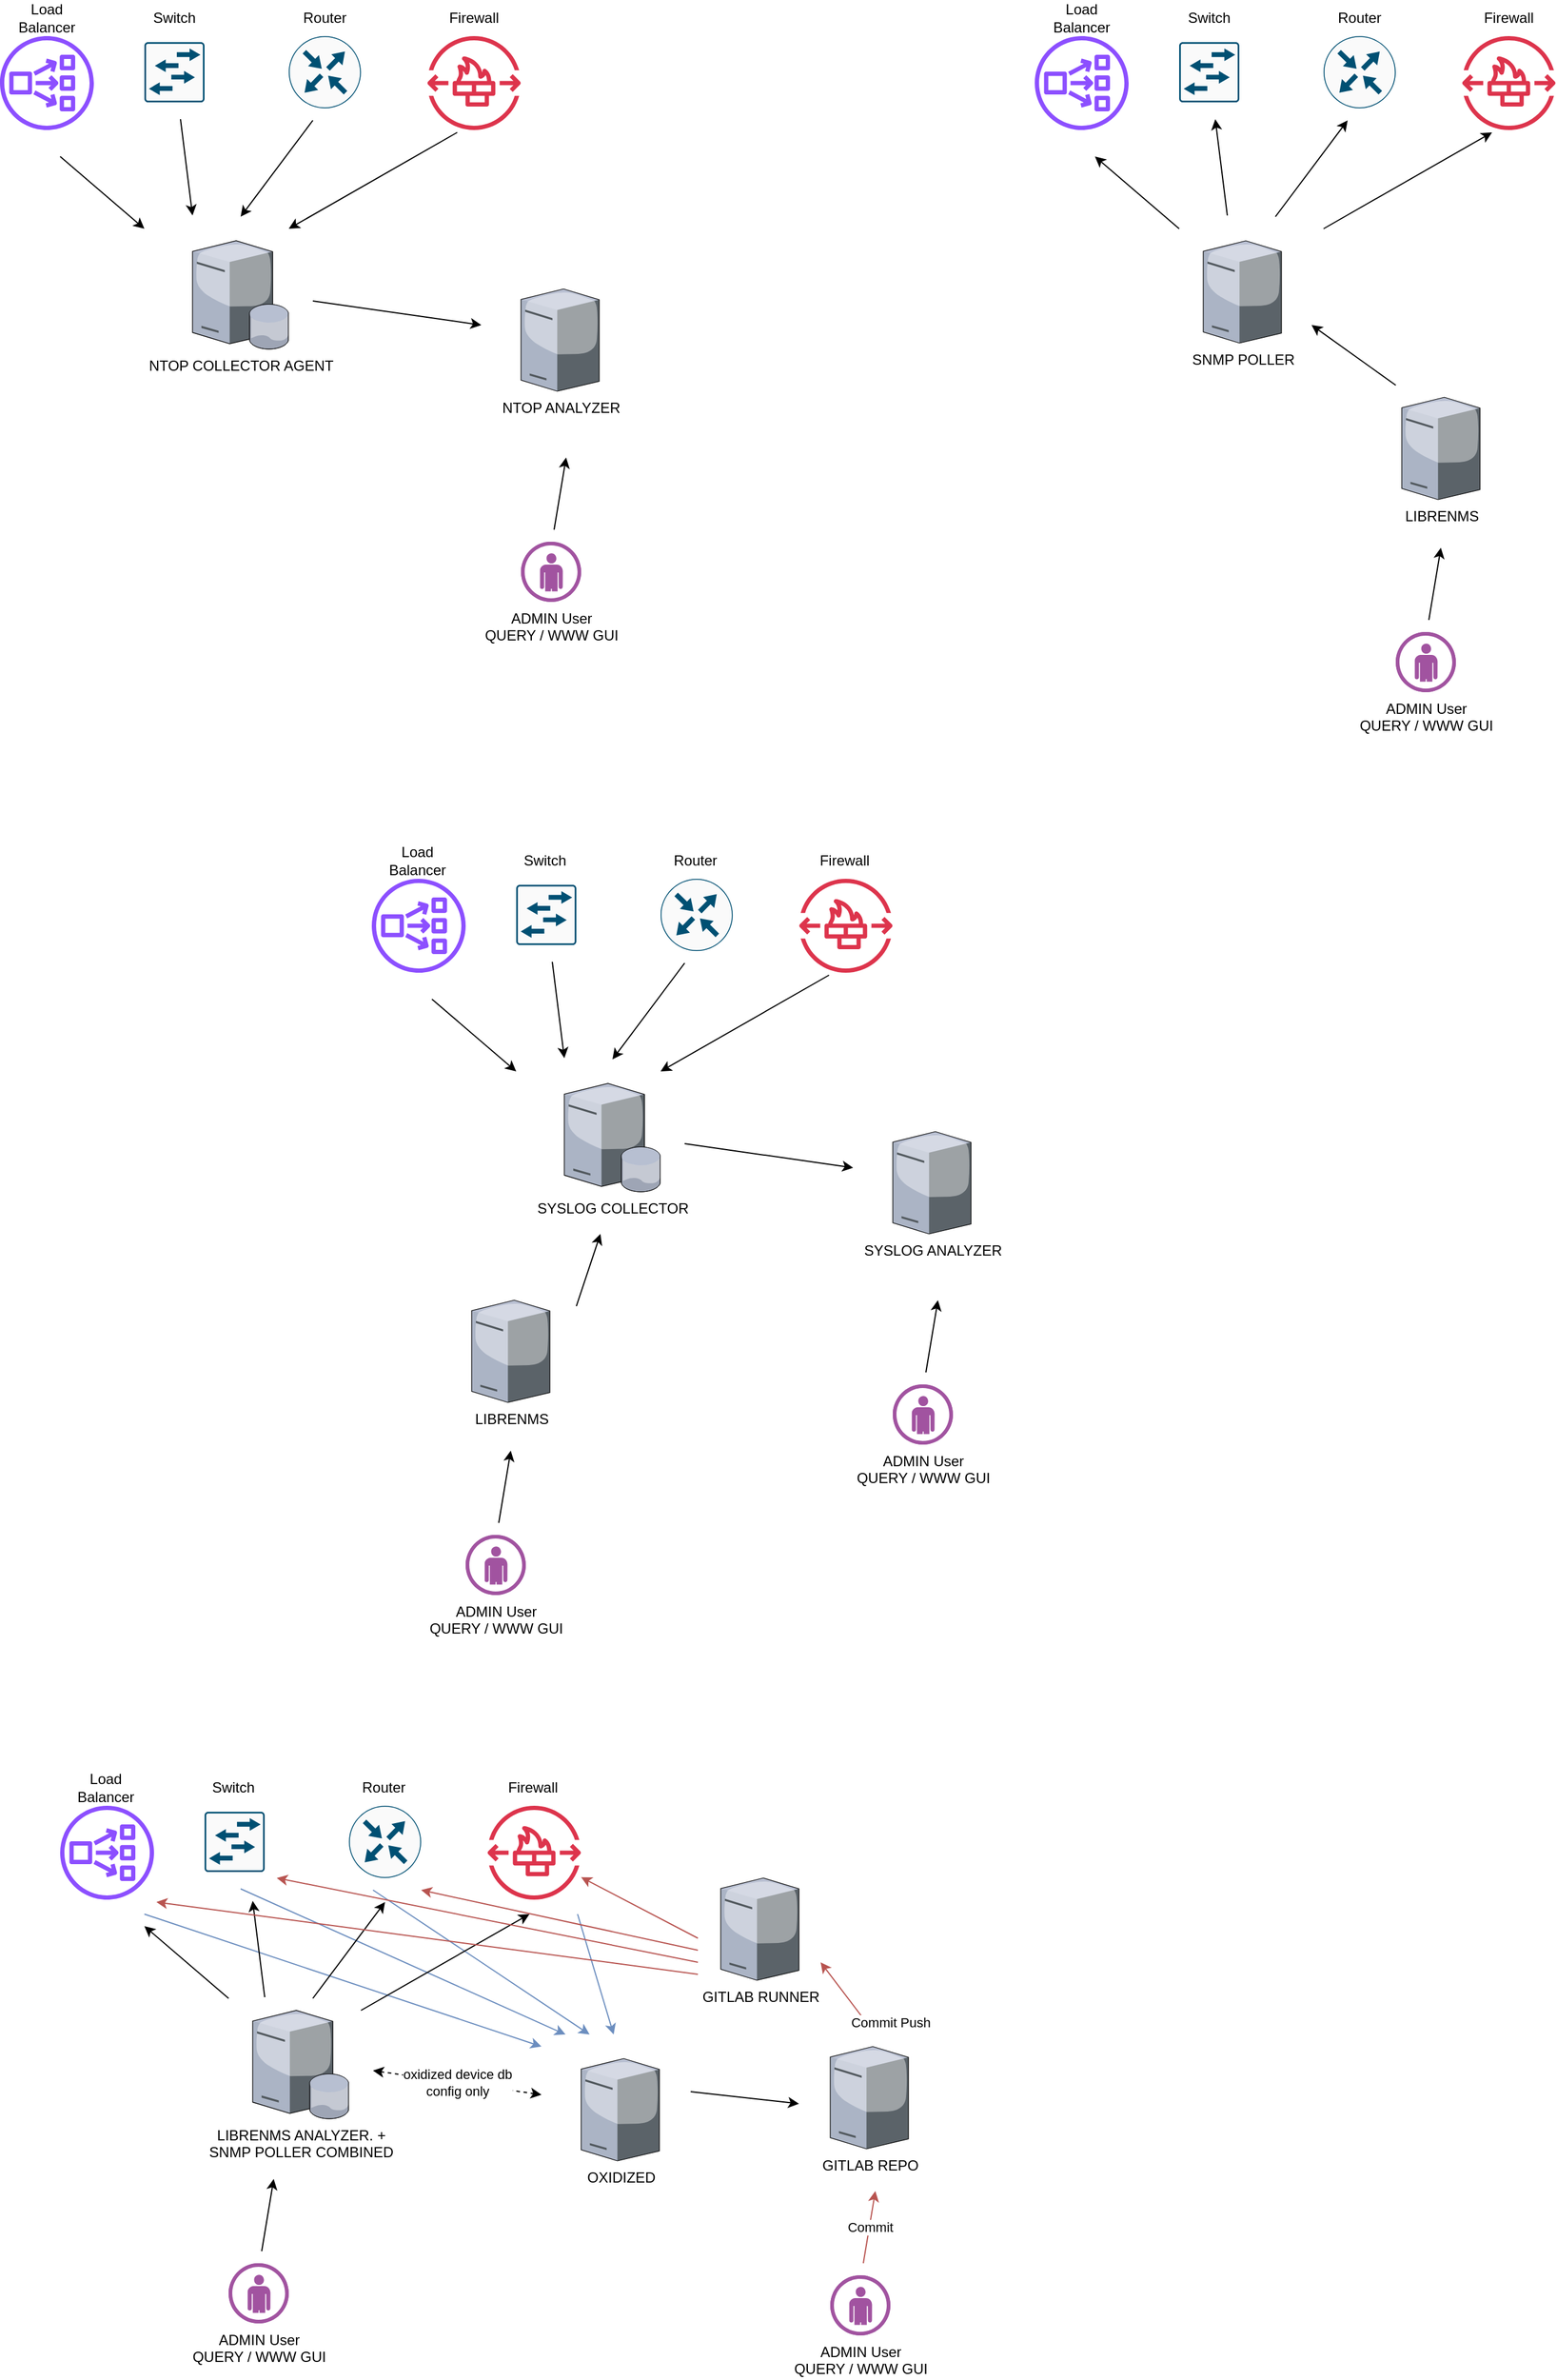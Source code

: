 <mxfile version="24.7.7">
  <diagram name="Page-1" id="_V2bO0F7OnK-SJOKBo3x">
    <mxGraphModel dx="1173" dy="720" grid="1" gridSize="10" guides="1" tooltips="1" connect="1" arrows="1" fold="1" page="1" pageScale="1" pageWidth="827" pageHeight="1169" math="0" shadow="0">
      <root>
        <mxCell id="0" />
        <mxCell id="1" parent="0" />
        <mxCell id="segtIak57o8qCh7-l5b0-4" value="NTOP COLLECTOR AGENT" style="verticalLabelPosition=bottom;sketch=0;aspect=fixed;html=1;verticalAlign=top;strokeColor=none;align=center;outlineConnect=0;shape=mxgraph.citrix.database_server;" vertex="1" parent="1">
          <mxGeometry x="180" y="270" width="80" height="90" as="geometry" />
        </mxCell>
        <mxCell id="segtIak57o8qCh7-l5b0-5" value="NTOP ANALYZER" style="verticalLabelPosition=bottom;sketch=0;aspect=fixed;html=1;verticalAlign=top;strokeColor=none;align=center;outlineConnect=0;shape=mxgraph.citrix.tower_server;" vertex="1" parent="1">
          <mxGeometry x="453" y="310" width="65" height="85" as="geometry" />
        </mxCell>
        <mxCell id="segtIak57o8qCh7-l5b0-6" value="" style="sketch=0;points=[[0.015,0.015,0],[0.985,0.015,0],[0.985,0.985,0],[0.015,0.985,0],[0.25,0,0],[0.5,0,0],[0.75,0,0],[1,0.25,0],[1,0.5,0],[1,0.75,0],[0.75,1,0],[0.5,1,0],[0.25,1,0],[0,0.75,0],[0,0.5,0],[0,0.25,0]];verticalLabelPosition=bottom;html=1;verticalAlign=top;aspect=fixed;align=center;pointerEvents=1;shape=mxgraph.cisco19.rect;prIcon=l2_switch;fillColor=#FAFAFA;strokeColor=#005073;" vertex="1" parent="1">
          <mxGeometry x="140" y="105" width="50" height="50" as="geometry" />
        </mxCell>
        <mxCell id="segtIak57o8qCh7-l5b0-7" value="" style="sketch=0;points=[[0.5,0,0],[1,0.5,0],[0.5,1,0],[0,0.5,0],[0.145,0.145,0],[0.856,0.145,0],[0.855,0.856,0],[0.145,0.855,0]];verticalLabelPosition=bottom;html=1;verticalAlign=top;aspect=fixed;align=center;pointerEvents=1;shape=mxgraph.cisco19.rect;prIcon=router;fillColor=#FAFAFA;strokeColor=#005073;" vertex="1" parent="1">
          <mxGeometry x="260" y="100" width="60" height="60" as="geometry" />
        </mxCell>
        <mxCell id="segtIak57o8qCh7-l5b0-8" value="" style="sketch=0;outlineConnect=0;fontColor=#232F3E;gradientColor=none;fillColor=#DD344C;strokeColor=none;dashed=0;verticalLabelPosition=bottom;verticalAlign=top;align=center;html=1;fontSize=12;fontStyle=0;aspect=fixed;pointerEvents=1;shape=mxgraph.aws4.network_firewall_endpoints;" vertex="1" parent="1">
          <mxGeometry x="375" y="100" width="78" height="78" as="geometry" />
        </mxCell>
        <mxCell id="segtIak57o8qCh7-l5b0-9" value="" style="endArrow=classic;html=1;rounded=0;" edge="1" parent="1">
          <mxGeometry width="50" height="50" relative="1" as="geometry">
            <mxPoint x="170" y="169" as="sourcePoint" />
            <mxPoint x="180" y="249" as="targetPoint" />
          </mxGeometry>
        </mxCell>
        <mxCell id="segtIak57o8qCh7-l5b0-10" value="" style="endArrow=classic;html=1;rounded=0;" edge="1" parent="1">
          <mxGeometry width="50" height="50" relative="1" as="geometry">
            <mxPoint x="280" y="170" as="sourcePoint" />
            <mxPoint x="220" y="250" as="targetPoint" />
          </mxGeometry>
        </mxCell>
        <mxCell id="segtIak57o8qCh7-l5b0-11" value="" style="endArrow=classic;html=1;rounded=0;" edge="1" parent="1">
          <mxGeometry width="50" height="50" relative="1" as="geometry">
            <mxPoint x="400" y="180" as="sourcePoint" />
            <mxPoint x="260" y="260" as="targetPoint" />
          </mxGeometry>
        </mxCell>
        <mxCell id="segtIak57o8qCh7-l5b0-12" value="Switch" style="text;html=1;align=center;verticalAlign=middle;whiteSpace=wrap;rounded=0;" vertex="1" parent="1">
          <mxGeometry x="135" y="70" width="60" height="30" as="geometry" />
        </mxCell>
        <mxCell id="segtIak57o8qCh7-l5b0-13" value="Router" style="text;html=1;align=center;verticalAlign=middle;whiteSpace=wrap;rounded=0;" vertex="1" parent="1">
          <mxGeometry x="260" y="70" width="60" height="30" as="geometry" />
        </mxCell>
        <mxCell id="segtIak57o8qCh7-l5b0-14" value="Firewall" style="text;html=1;align=center;verticalAlign=middle;whiteSpace=wrap;rounded=0;" vertex="1" parent="1">
          <mxGeometry x="384" y="70" width="60" height="30" as="geometry" />
        </mxCell>
        <mxCell id="segtIak57o8qCh7-l5b0-15" value="" style="sketch=0;outlineConnect=0;fontColor=#232F3E;gradientColor=none;fillColor=#8C4FFF;strokeColor=none;dashed=0;verticalLabelPosition=bottom;verticalAlign=top;align=center;html=1;fontSize=12;fontStyle=0;aspect=fixed;pointerEvents=1;shape=mxgraph.aws4.network_load_balancer;" vertex="1" parent="1">
          <mxGeometry x="20" y="100" width="78" height="78" as="geometry" />
        </mxCell>
        <mxCell id="segtIak57o8qCh7-l5b0-16" value="Load Balancer" style="text;html=1;align=center;verticalAlign=middle;whiteSpace=wrap;rounded=0;" vertex="1" parent="1">
          <mxGeometry x="29" y="70" width="60" height="30" as="geometry" />
        </mxCell>
        <mxCell id="segtIak57o8qCh7-l5b0-17" value="" style="endArrow=classic;html=1;rounded=0;" edge="1" parent="1">
          <mxGeometry width="50" height="50" relative="1" as="geometry">
            <mxPoint x="70" y="200" as="sourcePoint" />
            <mxPoint x="140" y="260" as="targetPoint" />
          </mxGeometry>
        </mxCell>
        <mxCell id="segtIak57o8qCh7-l5b0-18" value="" style="endArrow=classic;html=1;rounded=0;" edge="1" parent="1">
          <mxGeometry width="50" height="50" relative="1" as="geometry">
            <mxPoint x="280" y="320" as="sourcePoint" />
            <mxPoint x="420" y="340" as="targetPoint" />
          </mxGeometry>
        </mxCell>
        <mxCell id="segtIak57o8qCh7-l5b0-19" value="ADMIN User&lt;br&gt;QUERY / WWW GUI" style="verticalLabelPosition=bottom;sketch=0;html=1;fillColor=#A153A0;strokeColor=#ffffff;verticalAlign=top;align=center;points=[[0,0.5,0],[0.125,0.25,0],[0.25,0,0],[0.5,0,0],[0.75,0,0],[0.875,0.25,0],[1,0.5,0],[0.875,0.75,0],[0.75,1,0],[0.5,1,0],[0.125,0.75,0]];pointerEvents=1;shape=mxgraph.cisco_safe.compositeIcon;bgIcon=ellipse;resIcon=mxgraph.cisco_safe.design.user;" vertex="1" parent="1">
          <mxGeometry x="453" y="520" width="50" height="50" as="geometry" />
        </mxCell>
        <mxCell id="segtIak57o8qCh7-l5b0-20" value="" style="endArrow=classic;html=1;rounded=0;" edge="1" parent="1">
          <mxGeometry width="50" height="50" relative="1" as="geometry">
            <mxPoint x="480.5" y="510" as="sourcePoint" />
            <mxPoint x="490.5" y="450" as="targetPoint" />
          </mxGeometry>
        </mxCell>
        <mxCell id="segtIak57o8qCh7-l5b0-21" value="LIBRENMS" style="verticalLabelPosition=bottom;sketch=0;aspect=fixed;html=1;verticalAlign=top;strokeColor=none;align=center;outlineConnect=0;shape=mxgraph.citrix.tower_server;" vertex="1" parent="1">
          <mxGeometry x="412" y="1150" width="65" height="85" as="geometry" />
        </mxCell>
        <mxCell id="segtIak57o8qCh7-l5b0-22" value="ADMIN User&lt;br&gt;QUERY / WWW GUI" style="verticalLabelPosition=bottom;sketch=0;html=1;fillColor=#A153A0;strokeColor=#ffffff;verticalAlign=top;align=center;points=[[0,0.5,0],[0.125,0.25,0],[0.25,0,0],[0.5,0,0],[0.75,0,0],[0.875,0.25,0],[1,0.5,0],[0.875,0.75,0],[0.75,1,0],[0.5,1,0],[0.125,0.75,0]];pointerEvents=1;shape=mxgraph.cisco_safe.compositeIcon;bgIcon=ellipse;resIcon=mxgraph.cisco_safe.design.user;" vertex="1" parent="1">
          <mxGeometry x="407" y="1345" width="50" height="50" as="geometry" />
        </mxCell>
        <mxCell id="segtIak57o8qCh7-l5b0-23" value="" style="endArrow=classic;html=1;rounded=0;" edge="1" parent="1">
          <mxGeometry width="50" height="50" relative="1" as="geometry">
            <mxPoint x="434.5" y="1335" as="sourcePoint" />
            <mxPoint x="444.5" y="1275" as="targetPoint" />
          </mxGeometry>
        </mxCell>
        <mxCell id="segtIak57o8qCh7-l5b0-24" value="" style="endArrow=classic;html=1;rounded=0;" edge="1" parent="1">
          <mxGeometry width="50" height="50" relative="1" as="geometry">
            <mxPoint x="499" y="1155" as="sourcePoint" />
            <mxPoint x="519" y="1095" as="targetPoint" />
          </mxGeometry>
        </mxCell>
        <mxCell id="segtIak57o8qCh7-l5b0-28" value="SYSLOG COLLECTOR" style="verticalLabelPosition=bottom;sketch=0;aspect=fixed;html=1;verticalAlign=top;strokeColor=none;align=center;outlineConnect=0;shape=mxgraph.citrix.database_server;" vertex="1" parent="1">
          <mxGeometry x="489" y="970" width="80" height="90" as="geometry" />
        </mxCell>
        <mxCell id="segtIak57o8qCh7-l5b0-29" value="SYSLOG ANALYZER" style="verticalLabelPosition=bottom;sketch=0;aspect=fixed;html=1;verticalAlign=top;strokeColor=none;align=center;outlineConnect=0;shape=mxgraph.citrix.tower_server;" vertex="1" parent="1">
          <mxGeometry x="762" y="1010" width="65" height="85" as="geometry" />
        </mxCell>
        <mxCell id="segtIak57o8qCh7-l5b0-30" value="" style="sketch=0;points=[[0.015,0.015,0],[0.985,0.015,0],[0.985,0.985,0],[0.015,0.985,0],[0.25,0,0],[0.5,0,0],[0.75,0,0],[1,0.25,0],[1,0.5,0],[1,0.75,0],[0.75,1,0],[0.5,1,0],[0.25,1,0],[0,0.75,0],[0,0.5,0],[0,0.25,0]];verticalLabelPosition=bottom;html=1;verticalAlign=top;aspect=fixed;align=center;pointerEvents=1;shape=mxgraph.cisco19.rect;prIcon=l2_switch;fillColor=#FAFAFA;strokeColor=#005073;" vertex="1" parent="1">
          <mxGeometry x="449" y="805" width="50" height="50" as="geometry" />
        </mxCell>
        <mxCell id="segtIak57o8qCh7-l5b0-31" value="" style="sketch=0;points=[[0.5,0,0],[1,0.5,0],[0.5,1,0],[0,0.5,0],[0.145,0.145,0],[0.856,0.145,0],[0.855,0.856,0],[0.145,0.855,0]];verticalLabelPosition=bottom;html=1;verticalAlign=top;aspect=fixed;align=center;pointerEvents=1;shape=mxgraph.cisco19.rect;prIcon=router;fillColor=#FAFAFA;strokeColor=#005073;" vertex="1" parent="1">
          <mxGeometry x="569" y="800" width="60" height="60" as="geometry" />
        </mxCell>
        <mxCell id="segtIak57o8qCh7-l5b0-32" value="" style="sketch=0;outlineConnect=0;fontColor=#232F3E;gradientColor=none;fillColor=#DD344C;strokeColor=none;dashed=0;verticalLabelPosition=bottom;verticalAlign=top;align=center;html=1;fontSize=12;fontStyle=0;aspect=fixed;pointerEvents=1;shape=mxgraph.aws4.network_firewall_endpoints;" vertex="1" parent="1">
          <mxGeometry x="684" y="800" width="78" height="78" as="geometry" />
        </mxCell>
        <mxCell id="segtIak57o8qCh7-l5b0-33" value="" style="endArrow=classic;html=1;rounded=0;" edge="1" parent="1">
          <mxGeometry width="50" height="50" relative="1" as="geometry">
            <mxPoint x="479" y="869" as="sourcePoint" />
            <mxPoint x="489" y="949" as="targetPoint" />
          </mxGeometry>
        </mxCell>
        <mxCell id="segtIak57o8qCh7-l5b0-34" value="" style="endArrow=classic;html=1;rounded=0;" edge="1" parent="1">
          <mxGeometry width="50" height="50" relative="1" as="geometry">
            <mxPoint x="589" y="870" as="sourcePoint" />
            <mxPoint x="529" y="950" as="targetPoint" />
          </mxGeometry>
        </mxCell>
        <mxCell id="segtIak57o8qCh7-l5b0-35" value="" style="endArrow=classic;html=1;rounded=0;" edge="1" parent="1">
          <mxGeometry width="50" height="50" relative="1" as="geometry">
            <mxPoint x="709" y="880" as="sourcePoint" />
            <mxPoint x="569" y="960" as="targetPoint" />
          </mxGeometry>
        </mxCell>
        <mxCell id="segtIak57o8qCh7-l5b0-36" value="Switch" style="text;html=1;align=center;verticalAlign=middle;whiteSpace=wrap;rounded=0;" vertex="1" parent="1">
          <mxGeometry x="443" y="770" width="60" height="30" as="geometry" />
        </mxCell>
        <mxCell id="segtIak57o8qCh7-l5b0-37" value="Router" style="text;html=1;align=center;verticalAlign=middle;whiteSpace=wrap;rounded=0;" vertex="1" parent="1">
          <mxGeometry x="568" y="770" width="60" height="30" as="geometry" />
        </mxCell>
        <mxCell id="segtIak57o8qCh7-l5b0-38" value="Firewall" style="text;html=1;align=center;verticalAlign=middle;whiteSpace=wrap;rounded=0;" vertex="1" parent="1">
          <mxGeometry x="692" y="770" width="60" height="30" as="geometry" />
        </mxCell>
        <mxCell id="segtIak57o8qCh7-l5b0-39" value="" style="sketch=0;outlineConnect=0;fontColor=#232F3E;gradientColor=none;fillColor=#8C4FFF;strokeColor=none;dashed=0;verticalLabelPosition=bottom;verticalAlign=top;align=center;html=1;fontSize=12;fontStyle=0;aspect=fixed;pointerEvents=1;shape=mxgraph.aws4.network_load_balancer;" vertex="1" parent="1">
          <mxGeometry x="329" y="800" width="78" height="78" as="geometry" />
        </mxCell>
        <mxCell id="segtIak57o8qCh7-l5b0-40" value="Load Balancer" style="text;html=1;align=center;verticalAlign=middle;whiteSpace=wrap;rounded=0;" vertex="1" parent="1">
          <mxGeometry x="337" y="770" width="60" height="30" as="geometry" />
        </mxCell>
        <mxCell id="segtIak57o8qCh7-l5b0-41" value="" style="endArrow=classic;html=1;rounded=0;" edge="1" parent="1">
          <mxGeometry width="50" height="50" relative="1" as="geometry">
            <mxPoint x="379" y="900" as="sourcePoint" />
            <mxPoint x="449" y="960" as="targetPoint" />
          </mxGeometry>
        </mxCell>
        <mxCell id="segtIak57o8qCh7-l5b0-42" value="" style="endArrow=classic;html=1;rounded=0;" edge="1" parent="1">
          <mxGeometry width="50" height="50" relative="1" as="geometry">
            <mxPoint x="589" y="1020" as="sourcePoint" />
            <mxPoint x="729" y="1040" as="targetPoint" />
          </mxGeometry>
        </mxCell>
        <mxCell id="segtIak57o8qCh7-l5b0-43" value="ADMIN User&lt;br&gt;QUERY / WWW GUI" style="verticalLabelPosition=bottom;sketch=0;html=1;fillColor=#A153A0;strokeColor=#ffffff;verticalAlign=top;align=center;points=[[0,0.5,0],[0.125,0.25,0],[0.25,0,0],[0.5,0,0],[0.75,0,0],[0.875,0.25,0],[1,0.5,0],[0.875,0.75,0],[0.75,1,0],[0.5,1,0],[0.125,0.75,0]];pointerEvents=1;shape=mxgraph.cisco_safe.compositeIcon;bgIcon=ellipse;resIcon=mxgraph.cisco_safe.design.user;" vertex="1" parent="1">
          <mxGeometry x="762" y="1220" width="50" height="50" as="geometry" />
        </mxCell>
        <mxCell id="segtIak57o8qCh7-l5b0-44" value="" style="endArrow=classic;html=1;rounded=0;" edge="1" parent="1">
          <mxGeometry width="50" height="50" relative="1" as="geometry">
            <mxPoint x="789.5" y="1210" as="sourcePoint" />
            <mxPoint x="799.5" y="1150" as="targetPoint" />
          </mxGeometry>
        </mxCell>
        <mxCell id="segtIak57o8qCh7-l5b0-45" value="" style="sketch=0;points=[[0.015,0.015,0],[0.985,0.015,0],[0.985,0.985,0],[0.015,0.985,0],[0.25,0,0],[0.5,0,0],[0.75,0,0],[1,0.25,0],[1,0.5,0],[1,0.75,0],[0.75,1,0],[0.5,1,0],[0.25,1,0],[0,0.75,0],[0,0.5,0],[0,0.25,0]];verticalLabelPosition=bottom;html=1;verticalAlign=top;aspect=fixed;align=center;pointerEvents=1;shape=mxgraph.cisco19.rect;prIcon=l2_switch;fillColor=#FAFAFA;strokeColor=#005073;" vertex="1" parent="1">
          <mxGeometry x="1000" y="105" width="50" height="50" as="geometry" />
        </mxCell>
        <mxCell id="segtIak57o8qCh7-l5b0-46" value="" style="sketch=0;points=[[0.5,0,0],[1,0.5,0],[0.5,1,0],[0,0.5,0],[0.145,0.145,0],[0.856,0.145,0],[0.855,0.856,0],[0.145,0.855,0]];verticalLabelPosition=bottom;html=1;verticalAlign=top;aspect=fixed;align=center;pointerEvents=1;shape=mxgraph.cisco19.rect;prIcon=router;fillColor=#FAFAFA;strokeColor=#005073;" vertex="1" parent="1">
          <mxGeometry x="1120" y="100" width="60" height="60" as="geometry" />
        </mxCell>
        <mxCell id="segtIak57o8qCh7-l5b0-47" value="" style="sketch=0;outlineConnect=0;fontColor=#232F3E;gradientColor=none;fillColor=#DD344C;strokeColor=none;dashed=0;verticalLabelPosition=bottom;verticalAlign=top;align=center;html=1;fontSize=12;fontStyle=0;aspect=fixed;pointerEvents=1;shape=mxgraph.aws4.network_firewall_endpoints;" vertex="1" parent="1">
          <mxGeometry x="1235" y="100" width="78" height="78" as="geometry" />
        </mxCell>
        <mxCell id="segtIak57o8qCh7-l5b0-48" value="" style="endArrow=classic;html=1;rounded=0;" edge="1" parent="1">
          <mxGeometry width="50" height="50" relative="1" as="geometry">
            <mxPoint x="1040" y="249" as="sourcePoint" />
            <mxPoint x="1030" y="169" as="targetPoint" />
          </mxGeometry>
        </mxCell>
        <mxCell id="segtIak57o8qCh7-l5b0-49" value="" style="endArrow=classic;html=1;rounded=0;" edge="1" parent="1">
          <mxGeometry width="50" height="50" relative="1" as="geometry">
            <mxPoint x="1080" y="250" as="sourcePoint" />
            <mxPoint x="1140" y="170" as="targetPoint" />
          </mxGeometry>
        </mxCell>
        <mxCell id="segtIak57o8qCh7-l5b0-50" value="" style="endArrow=classic;html=1;rounded=0;" edge="1" parent="1">
          <mxGeometry width="50" height="50" relative="1" as="geometry">
            <mxPoint x="1120" y="260" as="sourcePoint" />
            <mxPoint x="1260" y="180" as="targetPoint" />
          </mxGeometry>
        </mxCell>
        <mxCell id="segtIak57o8qCh7-l5b0-51" value="Switch" style="text;html=1;align=center;verticalAlign=middle;whiteSpace=wrap;rounded=0;" vertex="1" parent="1">
          <mxGeometry x="995" y="70" width="60" height="30" as="geometry" />
        </mxCell>
        <mxCell id="segtIak57o8qCh7-l5b0-52" value="Router" style="text;html=1;align=center;verticalAlign=middle;whiteSpace=wrap;rounded=0;" vertex="1" parent="1">
          <mxGeometry x="1120" y="70" width="60" height="30" as="geometry" />
        </mxCell>
        <mxCell id="segtIak57o8qCh7-l5b0-53" value="Firewall" style="text;html=1;align=center;verticalAlign=middle;whiteSpace=wrap;rounded=0;" vertex="1" parent="1">
          <mxGeometry x="1244" y="70" width="60" height="30" as="geometry" />
        </mxCell>
        <mxCell id="segtIak57o8qCh7-l5b0-54" value="" style="sketch=0;outlineConnect=0;fontColor=#232F3E;gradientColor=none;fillColor=#8C4FFF;strokeColor=none;dashed=0;verticalLabelPosition=bottom;verticalAlign=top;align=center;html=1;fontSize=12;fontStyle=0;aspect=fixed;pointerEvents=1;shape=mxgraph.aws4.network_load_balancer;" vertex="1" parent="1">
          <mxGeometry x="880" y="100" width="78" height="78" as="geometry" />
        </mxCell>
        <mxCell id="segtIak57o8qCh7-l5b0-55" value="Load Balancer" style="text;html=1;align=center;verticalAlign=middle;whiteSpace=wrap;rounded=0;" vertex="1" parent="1">
          <mxGeometry x="889" y="70" width="60" height="30" as="geometry" />
        </mxCell>
        <mxCell id="segtIak57o8qCh7-l5b0-56" value="" style="endArrow=classic;html=1;rounded=0;" edge="1" parent="1">
          <mxGeometry width="50" height="50" relative="1" as="geometry">
            <mxPoint x="1000" y="260" as="sourcePoint" />
            <mxPoint x="930" y="200" as="targetPoint" />
          </mxGeometry>
        </mxCell>
        <mxCell id="segtIak57o8qCh7-l5b0-57" value="LIBRENMS" style="verticalLabelPosition=bottom;sketch=0;aspect=fixed;html=1;verticalAlign=top;strokeColor=none;align=center;outlineConnect=0;shape=mxgraph.citrix.tower_server;" vertex="1" parent="1">
          <mxGeometry x="1185" y="400" width="65" height="85" as="geometry" />
        </mxCell>
        <mxCell id="segtIak57o8qCh7-l5b0-58" value="ADMIN User&lt;br&gt;QUERY / WWW GUI" style="verticalLabelPosition=bottom;sketch=0;html=1;fillColor=#A153A0;strokeColor=#ffffff;verticalAlign=top;align=center;points=[[0,0.5,0],[0.125,0.25,0],[0.25,0,0],[0.5,0,0],[0.75,0,0],[0.875,0.25,0],[1,0.5,0],[0.875,0.75,0],[0.75,1,0],[0.5,1,0],[0.125,0.75,0]];pointerEvents=1;shape=mxgraph.cisco_safe.compositeIcon;bgIcon=ellipse;resIcon=mxgraph.cisco_safe.design.user;" vertex="1" parent="1">
          <mxGeometry x="1180" y="595" width="50" height="50" as="geometry" />
        </mxCell>
        <mxCell id="segtIak57o8qCh7-l5b0-59" value="" style="endArrow=classic;html=1;rounded=0;" edge="1" parent="1">
          <mxGeometry width="50" height="50" relative="1" as="geometry">
            <mxPoint x="1207.5" y="585" as="sourcePoint" />
            <mxPoint x="1217.5" y="525" as="targetPoint" />
          </mxGeometry>
        </mxCell>
        <mxCell id="segtIak57o8qCh7-l5b0-60" value="SNMP POLLER" style="verticalLabelPosition=bottom;sketch=0;aspect=fixed;html=1;verticalAlign=top;strokeColor=none;align=center;outlineConnect=0;shape=mxgraph.citrix.tower_server;" vertex="1" parent="1">
          <mxGeometry x="1020" y="270" width="65" height="85" as="geometry" />
        </mxCell>
        <mxCell id="segtIak57o8qCh7-l5b0-61" value="" style="endArrow=classic;html=1;rounded=0;" edge="1" parent="1">
          <mxGeometry width="50" height="50" relative="1" as="geometry">
            <mxPoint x="1180" y="390" as="sourcePoint" />
            <mxPoint x="1110" y="340" as="targetPoint" />
          </mxGeometry>
        </mxCell>
        <mxCell id="segtIak57o8qCh7-l5b0-63" value="ADMIN User&lt;br&gt;QUERY / WWW GUI" style="verticalLabelPosition=bottom;sketch=0;html=1;fillColor=#A153A0;strokeColor=#ffffff;verticalAlign=top;align=center;points=[[0,0.5,0],[0.125,0.25,0],[0.25,0,0],[0.5,0,0],[0.75,0,0],[0.875,0.25,0],[1,0.5,0],[0.875,0.75,0],[0.75,1,0],[0.5,1,0],[0.125,0.75,0]];pointerEvents=1;shape=mxgraph.cisco_safe.compositeIcon;bgIcon=ellipse;resIcon=mxgraph.cisco_safe.design.user;" vertex="1" parent="1">
          <mxGeometry x="210" y="1950" width="50" height="50" as="geometry" />
        </mxCell>
        <mxCell id="segtIak57o8qCh7-l5b0-64" value="" style="endArrow=classic;html=1;rounded=0;" edge="1" parent="1">
          <mxGeometry width="50" height="50" relative="1" as="geometry">
            <mxPoint x="237.5" y="1940" as="sourcePoint" />
            <mxPoint x="247.5" y="1880" as="targetPoint" />
          </mxGeometry>
        </mxCell>
        <mxCell id="segtIak57o8qCh7-l5b0-66" value="LIBRENMS ANALYZER. + &lt;br&gt;SNMP POLLER COMBINED" style="verticalLabelPosition=bottom;sketch=0;aspect=fixed;html=1;verticalAlign=top;strokeColor=none;align=center;outlineConnect=0;shape=mxgraph.citrix.database_server;" vertex="1" parent="1">
          <mxGeometry x="230" y="1740" width="80" height="90" as="geometry" />
        </mxCell>
        <mxCell id="segtIak57o8qCh7-l5b0-67" value="OXIDIZED" style="verticalLabelPosition=bottom;sketch=0;aspect=fixed;html=1;verticalAlign=top;strokeColor=none;align=center;outlineConnect=0;shape=mxgraph.citrix.tower_server;" vertex="1" parent="1">
          <mxGeometry x="503" y="1780" width="65" height="85" as="geometry" />
        </mxCell>
        <mxCell id="segtIak57o8qCh7-l5b0-68" value="" style="sketch=0;points=[[0.015,0.015,0],[0.985,0.015,0],[0.985,0.985,0],[0.015,0.985,0],[0.25,0,0],[0.5,0,0],[0.75,0,0],[1,0.25,0],[1,0.5,0],[1,0.75,0],[0.75,1,0],[0.5,1,0],[0.25,1,0],[0,0.75,0],[0,0.5,0],[0,0.25,0]];verticalLabelPosition=bottom;html=1;verticalAlign=top;aspect=fixed;align=center;pointerEvents=1;shape=mxgraph.cisco19.rect;prIcon=l2_switch;fillColor=#FAFAFA;strokeColor=#005073;" vertex="1" parent="1">
          <mxGeometry x="190" y="1575" width="50" height="50" as="geometry" />
        </mxCell>
        <mxCell id="segtIak57o8qCh7-l5b0-69" value="" style="sketch=0;points=[[0.5,0,0],[1,0.5,0],[0.5,1,0],[0,0.5,0],[0.145,0.145,0],[0.856,0.145,0],[0.855,0.856,0],[0.145,0.855,0]];verticalLabelPosition=bottom;html=1;verticalAlign=top;aspect=fixed;align=center;pointerEvents=1;shape=mxgraph.cisco19.rect;prIcon=router;fillColor=#FAFAFA;strokeColor=#005073;" vertex="1" parent="1">
          <mxGeometry x="310" y="1570" width="60" height="60" as="geometry" />
        </mxCell>
        <mxCell id="segtIak57o8qCh7-l5b0-70" value="" style="sketch=0;outlineConnect=0;fontColor=#232F3E;gradientColor=none;fillColor=#DD344C;strokeColor=none;dashed=0;verticalLabelPosition=bottom;verticalAlign=top;align=center;html=1;fontSize=12;fontStyle=0;aspect=fixed;pointerEvents=1;shape=mxgraph.aws4.network_firewall_endpoints;" vertex="1" parent="1">
          <mxGeometry x="425" y="1570" width="78" height="78" as="geometry" />
        </mxCell>
        <mxCell id="segtIak57o8qCh7-l5b0-71" value="" style="endArrow=classic;html=1;rounded=0;fillColor=#dae8fc;strokeColor=#6c8ebf;" edge="1" parent="1">
          <mxGeometry width="50" height="50" relative="1" as="geometry">
            <mxPoint x="220" y="1639" as="sourcePoint" />
            <mxPoint x="490" y="1760" as="targetPoint" />
          </mxGeometry>
        </mxCell>
        <mxCell id="segtIak57o8qCh7-l5b0-72" value="" style="endArrow=classic;html=1;rounded=0;fillColor=#dae8fc;strokeColor=#6c8ebf;" edge="1" parent="1">
          <mxGeometry width="50" height="50" relative="1" as="geometry">
            <mxPoint x="330" y="1640" as="sourcePoint" />
            <mxPoint x="510" y="1760" as="targetPoint" />
          </mxGeometry>
        </mxCell>
        <mxCell id="segtIak57o8qCh7-l5b0-73" value="" style="endArrow=classic;html=1;rounded=0;fillColor=#dae8fc;strokeColor=#6c8ebf;" edge="1" parent="1">
          <mxGeometry width="50" height="50" relative="1" as="geometry">
            <mxPoint x="500" y="1660" as="sourcePoint" />
            <mxPoint x="530" y="1760" as="targetPoint" />
          </mxGeometry>
        </mxCell>
        <mxCell id="segtIak57o8qCh7-l5b0-74" value="Switch" style="text;html=1;align=center;verticalAlign=middle;whiteSpace=wrap;rounded=0;" vertex="1" parent="1">
          <mxGeometry x="184" y="1540" width="60" height="30" as="geometry" />
        </mxCell>
        <mxCell id="segtIak57o8qCh7-l5b0-75" value="Router" style="text;html=1;align=center;verticalAlign=middle;whiteSpace=wrap;rounded=0;" vertex="1" parent="1">
          <mxGeometry x="309" y="1540" width="60" height="30" as="geometry" />
        </mxCell>
        <mxCell id="segtIak57o8qCh7-l5b0-76" value="Firewall" style="text;html=1;align=center;verticalAlign=middle;whiteSpace=wrap;rounded=0;" vertex="1" parent="1">
          <mxGeometry x="433" y="1540" width="60" height="30" as="geometry" />
        </mxCell>
        <mxCell id="segtIak57o8qCh7-l5b0-77" value="" style="sketch=0;outlineConnect=0;fontColor=#232F3E;gradientColor=none;fillColor=#8C4FFF;strokeColor=none;dashed=0;verticalLabelPosition=bottom;verticalAlign=top;align=center;html=1;fontSize=12;fontStyle=0;aspect=fixed;pointerEvents=1;shape=mxgraph.aws4.network_load_balancer;" vertex="1" parent="1">
          <mxGeometry x="70" y="1570" width="78" height="78" as="geometry" />
        </mxCell>
        <mxCell id="segtIak57o8qCh7-l5b0-78" value="Load Balancer" style="text;html=1;align=center;verticalAlign=middle;whiteSpace=wrap;rounded=0;" vertex="1" parent="1">
          <mxGeometry x="78" y="1540" width="60" height="30" as="geometry" />
        </mxCell>
        <mxCell id="segtIak57o8qCh7-l5b0-79" value="" style="endArrow=classic;html=1;rounded=0;fillColor=#dae8fc;strokeColor=#6c8ebf;" edge="1" parent="1">
          <mxGeometry width="50" height="50" relative="1" as="geometry">
            <mxPoint x="140" y="1660" as="sourcePoint" />
            <mxPoint x="470" y="1770" as="targetPoint" />
          </mxGeometry>
        </mxCell>
        <mxCell id="segtIak57o8qCh7-l5b0-83" value="GITLAB REPO" style="verticalLabelPosition=bottom;sketch=0;aspect=fixed;html=1;verticalAlign=top;strokeColor=none;align=center;outlineConnect=0;shape=mxgraph.citrix.tower_server;" vertex="1" parent="1">
          <mxGeometry x="710" y="1770" width="65" height="85" as="geometry" />
        </mxCell>
        <mxCell id="segtIak57o8qCh7-l5b0-84" value="" style="endArrow=classic;html=1;rounded=0;" edge="1" parent="1">
          <mxGeometry width="50" height="50" relative="1" as="geometry">
            <mxPoint x="594" y="1807.5" as="sourcePoint" />
            <mxPoint x="684" y="1817.5" as="targetPoint" />
          </mxGeometry>
        </mxCell>
        <mxCell id="segtIak57o8qCh7-l5b0-85" value="ADMIN User&lt;br&gt;QUERY / WWW GUI" style="verticalLabelPosition=bottom;sketch=0;html=1;fillColor=#A153A0;strokeColor=#ffffff;verticalAlign=top;align=center;points=[[0,0.5,0],[0.125,0.25,0],[0.25,0,0],[0.5,0,0],[0.75,0,0],[0.875,0.25,0],[1,0.5,0],[0.875,0.75,0],[0.75,1,0],[0.5,1,0],[0.125,0.75,0]];pointerEvents=1;shape=mxgraph.cisco_safe.compositeIcon;bgIcon=ellipse;resIcon=mxgraph.cisco_safe.design.user;" vertex="1" parent="1">
          <mxGeometry x="710" y="1960" width="50" height="50" as="geometry" />
        </mxCell>
        <mxCell id="segtIak57o8qCh7-l5b0-86" value="Commit" style="endArrow=classic;html=1;rounded=0;fillColor=#f8cecc;strokeColor=#b85450;" edge="1" parent="1">
          <mxGeometry width="50" height="50" relative="1" as="geometry">
            <mxPoint x="737.5" y="1950" as="sourcePoint" />
            <mxPoint x="747.5" y="1890" as="targetPoint" />
          </mxGeometry>
        </mxCell>
        <mxCell id="segtIak57o8qCh7-l5b0-87" value="Commit Push" style="endArrow=classic;html=1;rounded=0;fillColor=#f8cecc;strokeColor=#b85450;" edge="1" parent="1">
          <mxGeometry x="-1" y="-20" width="50" height="50" relative="1" as="geometry">
            <mxPoint x="740" y="1750" as="sourcePoint" />
            <mxPoint x="702" y="1700" as="targetPoint" />
            <mxPoint x="4" y="12" as="offset" />
          </mxGeometry>
        </mxCell>
        <mxCell id="segtIak57o8qCh7-l5b0-89" value="" style="endArrow=classic;html=1;rounded=0;" edge="1" parent="1">
          <mxGeometry width="50" height="50" relative="1" as="geometry">
            <mxPoint x="320" y="1740" as="sourcePoint" />
            <mxPoint x="460" y="1660" as="targetPoint" />
          </mxGeometry>
        </mxCell>
        <mxCell id="segtIak57o8qCh7-l5b0-90" value="" style="endArrow=classic;html=1;rounded=0;" edge="1" parent="1">
          <mxGeometry width="50" height="50" relative="1" as="geometry">
            <mxPoint x="280" y="1730" as="sourcePoint" />
            <mxPoint x="340" y="1650" as="targetPoint" />
          </mxGeometry>
        </mxCell>
        <mxCell id="segtIak57o8qCh7-l5b0-91" value="" style="endArrow=classic;html=1;rounded=0;" edge="1" parent="1">
          <mxGeometry width="50" height="50" relative="1" as="geometry">
            <mxPoint x="240" y="1729" as="sourcePoint" />
            <mxPoint x="230" y="1649" as="targetPoint" />
          </mxGeometry>
        </mxCell>
        <mxCell id="segtIak57o8qCh7-l5b0-92" value="" style="endArrow=classic;html=1;rounded=0;" edge="1" parent="1">
          <mxGeometry width="50" height="50" relative="1" as="geometry">
            <mxPoint x="210" y="1730" as="sourcePoint" />
            <mxPoint x="140" y="1670" as="targetPoint" />
          </mxGeometry>
        </mxCell>
        <mxCell id="segtIak57o8qCh7-l5b0-93" value="GITLAB RUNNER" style="verticalLabelPosition=bottom;sketch=0;aspect=fixed;html=1;verticalAlign=top;strokeColor=none;align=center;outlineConnect=0;shape=mxgraph.citrix.tower_server;" vertex="1" parent="1">
          <mxGeometry x="619" y="1630" width="65" height="85" as="geometry" />
        </mxCell>
        <mxCell id="segtIak57o8qCh7-l5b0-94" value="" style="endArrow=classic;html=1;rounded=0;fillColor=#f8cecc;strokeColor=#b85450;" edge="1" parent="1" target="segtIak57o8qCh7-l5b0-70">
          <mxGeometry width="50" height="50" relative="1" as="geometry">
            <mxPoint x="600" y="1680" as="sourcePoint" />
            <mxPoint x="550" y="1662.5" as="targetPoint" />
          </mxGeometry>
        </mxCell>
        <mxCell id="segtIak57o8qCh7-l5b0-95" value="" style="endArrow=classic;html=1;rounded=0;fillColor=#f8cecc;strokeColor=#b85450;" edge="1" parent="1">
          <mxGeometry width="50" height="50" relative="1" as="geometry">
            <mxPoint x="600" y="1690" as="sourcePoint" />
            <mxPoint x="370" y="1640" as="targetPoint" />
          </mxGeometry>
        </mxCell>
        <mxCell id="segtIak57o8qCh7-l5b0-96" value="" style="endArrow=classic;html=1;rounded=0;fillColor=#f8cecc;strokeColor=#b85450;" edge="1" parent="1">
          <mxGeometry width="50" height="50" relative="1" as="geometry">
            <mxPoint x="600" y="1700" as="sourcePoint" />
            <mxPoint x="250" y="1630" as="targetPoint" />
          </mxGeometry>
        </mxCell>
        <mxCell id="segtIak57o8qCh7-l5b0-97" value="" style="endArrow=classic;html=1;rounded=0;fillColor=#f8cecc;strokeColor=#b85450;" edge="1" parent="1">
          <mxGeometry width="50" height="50" relative="1" as="geometry">
            <mxPoint x="600" y="1710" as="sourcePoint" />
            <mxPoint x="150" y="1650" as="targetPoint" />
          </mxGeometry>
        </mxCell>
        <mxCell id="segtIak57o8qCh7-l5b0-99" value="oxidized device db&lt;br&gt;config only" style="endArrow=classic;startArrow=classic;html=1;rounded=0;dashed=1;" edge="1" parent="1">
          <mxGeometry width="50" height="50" relative="1" as="geometry">
            <mxPoint x="330" y="1790" as="sourcePoint" />
            <mxPoint x="470" y="1810" as="targetPoint" />
          </mxGeometry>
        </mxCell>
      </root>
    </mxGraphModel>
  </diagram>
</mxfile>
